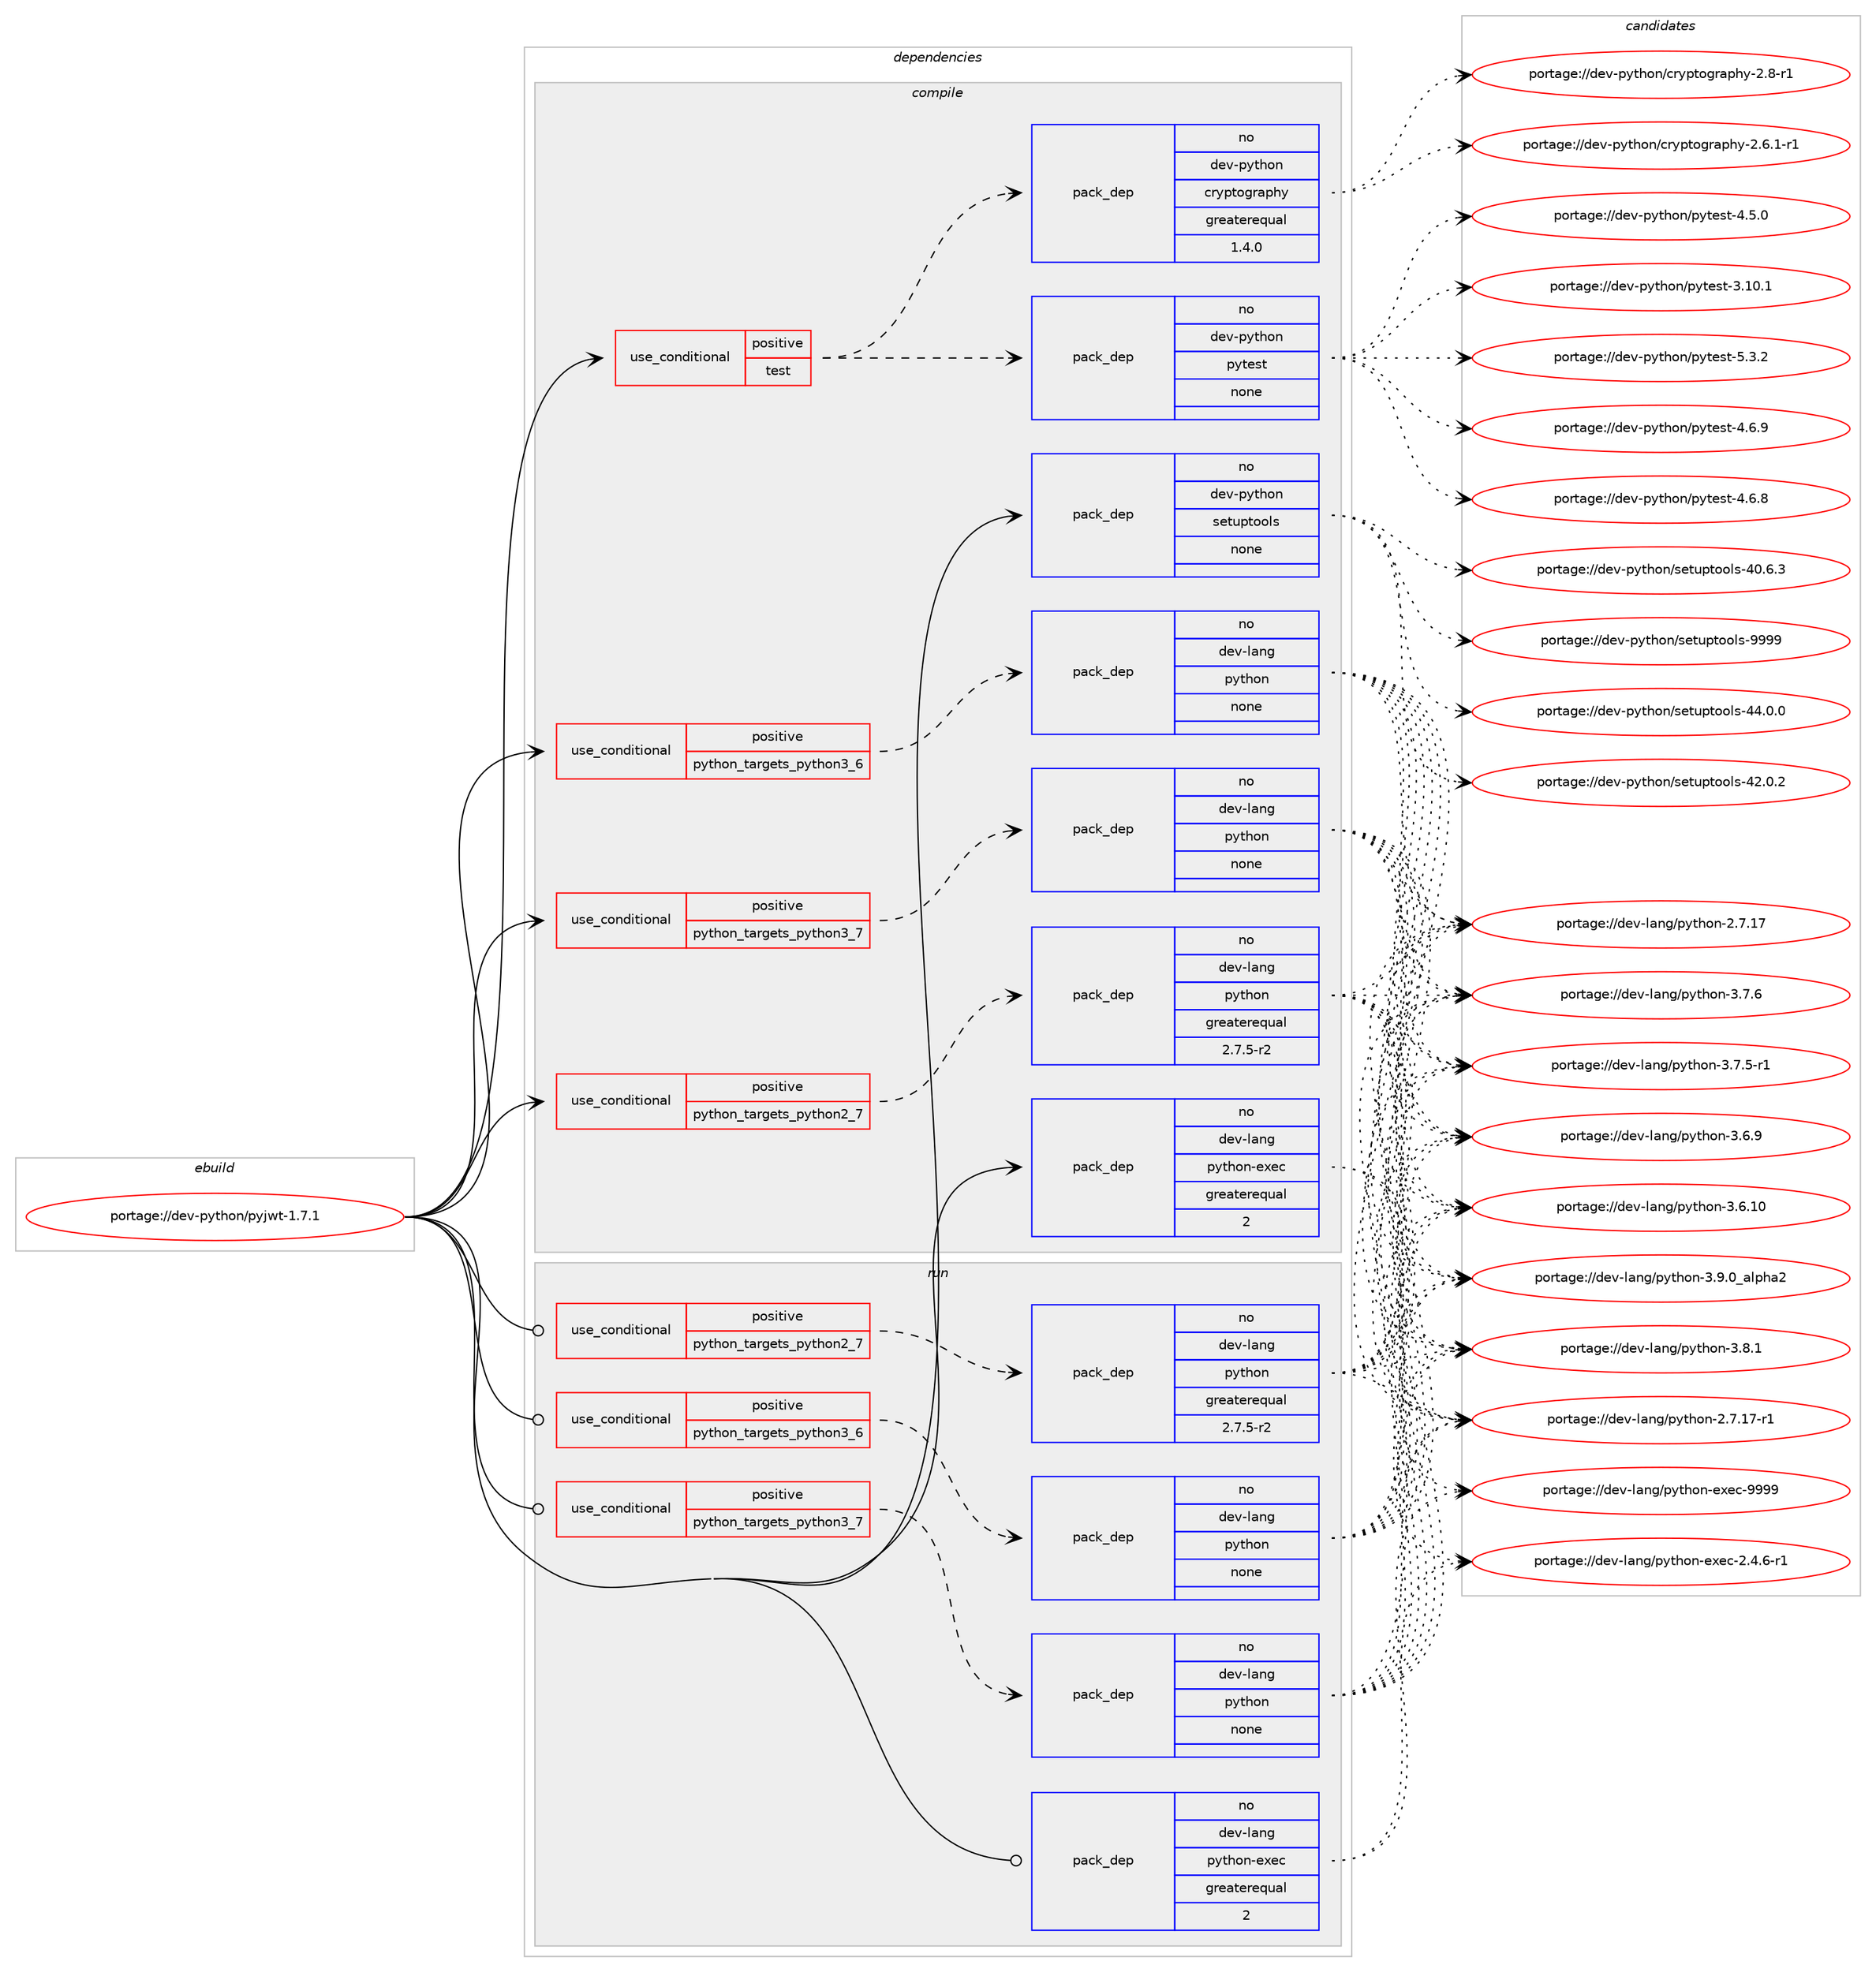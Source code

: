 digraph prolog {

# *************
# Graph options
# *************

newrank=true;
concentrate=true;
compound=true;
graph [rankdir=LR,fontname=Helvetica,fontsize=10,ranksep=1.5];#, ranksep=2.5, nodesep=0.2];
edge  [arrowhead=vee];
node  [fontname=Helvetica,fontsize=10];

# **********
# The ebuild
# **********

subgraph cluster_leftcol {
color=gray;
label=<<i>ebuild</i>>;
id [label="portage://dev-python/pyjwt-1.7.1", color=red, width=4, href="../dev-python/pyjwt-1.7.1.svg"];
}

# ****************
# The dependencies
# ****************

subgraph cluster_midcol {
color=gray;
label=<<i>dependencies</i>>;
subgraph cluster_compile {
fillcolor="#eeeeee";
style=filled;
label=<<i>compile</i>>;
subgraph cond109192 {
dependency437221 [label=<<TABLE BORDER="0" CELLBORDER="1" CELLSPACING="0" CELLPADDING="4"><TR><TD ROWSPAN="3" CELLPADDING="10">use_conditional</TD></TR><TR><TD>positive</TD></TR><TR><TD>python_targets_python2_7</TD></TR></TABLE>>, shape=none, color=red];
subgraph pack323094 {
dependency437222 [label=<<TABLE BORDER="0" CELLBORDER="1" CELLSPACING="0" CELLPADDING="4" WIDTH="220"><TR><TD ROWSPAN="6" CELLPADDING="30">pack_dep</TD></TR><TR><TD WIDTH="110">no</TD></TR><TR><TD>dev-lang</TD></TR><TR><TD>python</TD></TR><TR><TD>greaterequal</TD></TR><TR><TD>2.7.5-r2</TD></TR></TABLE>>, shape=none, color=blue];
}
dependency437221:e -> dependency437222:w [weight=20,style="dashed",arrowhead="vee"];
}
id:e -> dependency437221:w [weight=20,style="solid",arrowhead="vee"];
subgraph cond109193 {
dependency437223 [label=<<TABLE BORDER="0" CELLBORDER="1" CELLSPACING="0" CELLPADDING="4"><TR><TD ROWSPAN="3" CELLPADDING="10">use_conditional</TD></TR><TR><TD>positive</TD></TR><TR><TD>python_targets_python3_6</TD></TR></TABLE>>, shape=none, color=red];
subgraph pack323095 {
dependency437224 [label=<<TABLE BORDER="0" CELLBORDER="1" CELLSPACING="0" CELLPADDING="4" WIDTH="220"><TR><TD ROWSPAN="6" CELLPADDING="30">pack_dep</TD></TR><TR><TD WIDTH="110">no</TD></TR><TR><TD>dev-lang</TD></TR><TR><TD>python</TD></TR><TR><TD>none</TD></TR><TR><TD></TD></TR></TABLE>>, shape=none, color=blue];
}
dependency437223:e -> dependency437224:w [weight=20,style="dashed",arrowhead="vee"];
}
id:e -> dependency437223:w [weight=20,style="solid",arrowhead="vee"];
subgraph cond109194 {
dependency437225 [label=<<TABLE BORDER="0" CELLBORDER="1" CELLSPACING="0" CELLPADDING="4"><TR><TD ROWSPAN="3" CELLPADDING="10">use_conditional</TD></TR><TR><TD>positive</TD></TR><TR><TD>python_targets_python3_7</TD></TR></TABLE>>, shape=none, color=red];
subgraph pack323096 {
dependency437226 [label=<<TABLE BORDER="0" CELLBORDER="1" CELLSPACING="0" CELLPADDING="4" WIDTH="220"><TR><TD ROWSPAN="6" CELLPADDING="30">pack_dep</TD></TR><TR><TD WIDTH="110">no</TD></TR><TR><TD>dev-lang</TD></TR><TR><TD>python</TD></TR><TR><TD>none</TD></TR><TR><TD></TD></TR></TABLE>>, shape=none, color=blue];
}
dependency437225:e -> dependency437226:w [weight=20,style="dashed",arrowhead="vee"];
}
id:e -> dependency437225:w [weight=20,style="solid",arrowhead="vee"];
subgraph cond109195 {
dependency437227 [label=<<TABLE BORDER="0" CELLBORDER="1" CELLSPACING="0" CELLPADDING="4"><TR><TD ROWSPAN="3" CELLPADDING="10">use_conditional</TD></TR><TR><TD>positive</TD></TR><TR><TD>test</TD></TR></TABLE>>, shape=none, color=red];
subgraph pack323097 {
dependency437228 [label=<<TABLE BORDER="0" CELLBORDER="1" CELLSPACING="0" CELLPADDING="4" WIDTH="220"><TR><TD ROWSPAN="6" CELLPADDING="30">pack_dep</TD></TR><TR><TD WIDTH="110">no</TD></TR><TR><TD>dev-python</TD></TR><TR><TD>cryptography</TD></TR><TR><TD>greaterequal</TD></TR><TR><TD>1.4.0</TD></TR></TABLE>>, shape=none, color=blue];
}
dependency437227:e -> dependency437228:w [weight=20,style="dashed",arrowhead="vee"];
subgraph pack323098 {
dependency437229 [label=<<TABLE BORDER="0" CELLBORDER="1" CELLSPACING="0" CELLPADDING="4" WIDTH="220"><TR><TD ROWSPAN="6" CELLPADDING="30">pack_dep</TD></TR><TR><TD WIDTH="110">no</TD></TR><TR><TD>dev-python</TD></TR><TR><TD>pytest</TD></TR><TR><TD>none</TD></TR><TR><TD></TD></TR></TABLE>>, shape=none, color=blue];
}
dependency437227:e -> dependency437229:w [weight=20,style="dashed",arrowhead="vee"];
}
id:e -> dependency437227:w [weight=20,style="solid",arrowhead="vee"];
subgraph pack323099 {
dependency437230 [label=<<TABLE BORDER="0" CELLBORDER="1" CELLSPACING="0" CELLPADDING="4" WIDTH="220"><TR><TD ROWSPAN="6" CELLPADDING="30">pack_dep</TD></TR><TR><TD WIDTH="110">no</TD></TR><TR><TD>dev-lang</TD></TR><TR><TD>python-exec</TD></TR><TR><TD>greaterequal</TD></TR><TR><TD>2</TD></TR></TABLE>>, shape=none, color=blue];
}
id:e -> dependency437230:w [weight=20,style="solid",arrowhead="vee"];
subgraph pack323100 {
dependency437231 [label=<<TABLE BORDER="0" CELLBORDER="1" CELLSPACING="0" CELLPADDING="4" WIDTH="220"><TR><TD ROWSPAN="6" CELLPADDING="30">pack_dep</TD></TR><TR><TD WIDTH="110">no</TD></TR><TR><TD>dev-python</TD></TR><TR><TD>setuptools</TD></TR><TR><TD>none</TD></TR><TR><TD></TD></TR></TABLE>>, shape=none, color=blue];
}
id:e -> dependency437231:w [weight=20,style="solid",arrowhead="vee"];
}
subgraph cluster_compileandrun {
fillcolor="#eeeeee";
style=filled;
label=<<i>compile and run</i>>;
}
subgraph cluster_run {
fillcolor="#eeeeee";
style=filled;
label=<<i>run</i>>;
subgraph cond109196 {
dependency437232 [label=<<TABLE BORDER="0" CELLBORDER="1" CELLSPACING="0" CELLPADDING="4"><TR><TD ROWSPAN="3" CELLPADDING="10">use_conditional</TD></TR><TR><TD>positive</TD></TR><TR><TD>python_targets_python2_7</TD></TR></TABLE>>, shape=none, color=red];
subgraph pack323101 {
dependency437233 [label=<<TABLE BORDER="0" CELLBORDER="1" CELLSPACING="0" CELLPADDING="4" WIDTH="220"><TR><TD ROWSPAN="6" CELLPADDING="30">pack_dep</TD></TR><TR><TD WIDTH="110">no</TD></TR><TR><TD>dev-lang</TD></TR><TR><TD>python</TD></TR><TR><TD>greaterequal</TD></TR><TR><TD>2.7.5-r2</TD></TR></TABLE>>, shape=none, color=blue];
}
dependency437232:e -> dependency437233:w [weight=20,style="dashed",arrowhead="vee"];
}
id:e -> dependency437232:w [weight=20,style="solid",arrowhead="odot"];
subgraph cond109197 {
dependency437234 [label=<<TABLE BORDER="0" CELLBORDER="1" CELLSPACING="0" CELLPADDING="4"><TR><TD ROWSPAN="3" CELLPADDING="10">use_conditional</TD></TR><TR><TD>positive</TD></TR><TR><TD>python_targets_python3_6</TD></TR></TABLE>>, shape=none, color=red];
subgraph pack323102 {
dependency437235 [label=<<TABLE BORDER="0" CELLBORDER="1" CELLSPACING="0" CELLPADDING="4" WIDTH="220"><TR><TD ROWSPAN="6" CELLPADDING="30">pack_dep</TD></TR><TR><TD WIDTH="110">no</TD></TR><TR><TD>dev-lang</TD></TR><TR><TD>python</TD></TR><TR><TD>none</TD></TR><TR><TD></TD></TR></TABLE>>, shape=none, color=blue];
}
dependency437234:e -> dependency437235:w [weight=20,style="dashed",arrowhead="vee"];
}
id:e -> dependency437234:w [weight=20,style="solid",arrowhead="odot"];
subgraph cond109198 {
dependency437236 [label=<<TABLE BORDER="0" CELLBORDER="1" CELLSPACING="0" CELLPADDING="4"><TR><TD ROWSPAN="3" CELLPADDING="10">use_conditional</TD></TR><TR><TD>positive</TD></TR><TR><TD>python_targets_python3_7</TD></TR></TABLE>>, shape=none, color=red];
subgraph pack323103 {
dependency437237 [label=<<TABLE BORDER="0" CELLBORDER="1" CELLSPACING="0" CELLPADDING="4" WIDTH="220"><TR><TD ROWSPAN="6" CELLPADDING="30">pack_dep</TD></TR><TR><TD WIDTH="110">no</TD></TR><TR><TD>dev-lang</TD></TR><TR><TD>python</TD></TR><TR><TD>none</TD></TR><TR><TD></TD></TR></TABLE>>, shape=none, color=blue];
}
dependency437236:e -> dependency437237:w [weight=20,style="dashed",arrowhead="vee"];
}
id:e -> dependency437236:w [weight=20,style="solid",arrowhead="odot"];
subgraph pack323104 {
dependency437238 [label=<<TABLE BORDER="0" CELLBORDER="1" CELLSPACING="0" CELLPADDING="4" WIDTH="220"><TR><TD ROWSPAN="6" CELLPADDING="30">pack_dep</TD></TR><TR><TD WIDTH="110">no</TD></TR><TR><TD>dev-lang</TD></TR><TR><TD>python-exec</TD></TR><TR><TD>greaterequal</TD></TR><TR><TD>2</TD></TR></TABLE>>, shape=none, color=blue];
}
id:e -> dependency437238:w [weight=20,style="solid",arrowhead="odot"];
}
}

# **************
# The candidates
# **************

subgraph cluster_choices {
rank=same;
color=gray;
label=<<i>candidates</i>>;

subgraph choice323094 {
color=black;
nodesep=1;
choice10010111845108971101034711212111610411111045514657464895971081121049750 [label="portage://dev-lang/python-3.9.0_alpha2", color=red, width=4,href="../dev-lang/python-3.9.0_alpha2.svg"];
choice100101118451089711010347112121116104111110455146564649 [label="portage://dev-lang/python-3.8.1", color=red, width=4,href="../dev-lang/python-3.8.1.svg"];
choice100101118451089711010347112121116104111110455146554654 [label="portage://dev-lang/python-3.7.6", color=red, width=4,href="../dev-lang/python-3.7.6.svg"];
choice1001011184510897110103471121211161041111104551465546534511449 [label="portage://dev-lang/python-3.7.5-r1", color=red, width=4,href="../dev-lang/python-3.7.5-r1.svg"];
choice100101118451089711010347112121116104111110455146544657 [label="portage://dev-lang/python-3.6.9", color=red, width=4,href="../dev-lang/python-3.6.9.svg"];
choice10010111845108971101034711212111610411111045514654464948 [label="portage://dev-lang/python-3.6.10", color=red, width=4,href="../dev-lang/python-3.6.10.svg"];
choice100101118451089711010347112121116104111110455046554649554511449 [label="portage://dev-lang/python-2.7.17-r1", color=red, width=4,href="../dev-lang/python-2.7.17-r1.svg"];
choice10010111845108971101034711212111610411111045504655464955 [label="portage://dev-lang/python-2.7.17", color=red, width=4,href="../dev-lang/python-2.7.17.svg"];
dependency437222:e -> choice10010111845108971101034711212111610411111045514657464895971081121049750:w [style=dotted,weight="100"];
dependency437222:e -> choice100101118451089711010347112121116104111110455146564649:w [style=dotted,weight="100"];
dependency437222:e -> choice100101118451089711010347112121116104111110455146554654:w [style=dotted,weight="100"];
dependency437222:e -> choice1001011184510897110103471121211161041111104551465546534511449:w [style=dotted,weight="100"];
dependency437222:e -> choice100101118451089711010347112121116104111110455146544657:w [style=dotted,weight="100"];
dependency437222:e -> choice10010111845108971101034711212111610411111045514654464948:w [style=dotted,weight="100"];
dependency437222:e -> choice100101118451089711010347112121116104111110455046554649554511449:w [style=dotted,weight="100"];
dependency437222:e -> choice10010111845108971101034711212111610411111045504655464955:w [style=dotted,weight="100"];
}
subgraph choice323095 {
color=black;
nodesep=1;
choice10010111845108971101034711212111610411111045514657464895971081121049750 [label="portage://dev-lang/python-3.9.0_alpha2", color=red, width=4,href="../dev-lang/python-3.9.0_alpha2.svg"];
choice100101118451089711010347112121116104111110455146564649 [label="portage://dev-lang/python-3.8.1", color=red, width=4,href="../dev-lang/python-3.8.1.svg"];
choice100101118451089711010347112121116104111110455146554654 [label="portage://dev-lang/python-3.7.6", color=red, width=4,href="../dev-lang/python-3.7.6.svg"];
choice1001011184510897110103471121211161041111104551465546534511449 [label="portage://dev-lang/python-3.7.5-r1", color=red, width=4,href="../dev-lang/python-3.7.5-r1.svg"];
choice100101118451089711010347112121116104111110455146544657 [label="portage://dev-lang/python-3.6.9", color=red, width=4,href="../dev-lang/python-3.6.9.svg"];
choice10010111845108971101034711212111610411111045514654464948 [label="portage://dev-lang/python-3.6.10", color=red, width=4,href="../dev-lang/python-3.6.10.svg"];
choice100101118451089711010347112121116104111110455046554649554511449 [label="portage://dev-lang/python-2.7.17-r1", color=red, width=4,href="../dev-lang/python-2.7.17-r1.svg"];
choice10010111845108971101034711212111610411111045504655464955 [label="portage://dev-lang/python-2.7.17", color=red, width=4,href="../dev-lang/python-2.7.17.svg"];
dependency437224:e -> choice10010111845108971101034711212111610411111045514657464895971081121049750:w [style=dotted,weight="100"];
dependency437224:e -> choice100101118451089711010347112121116104111110455146564649:w [style=dotted,weight="100"];
dependency437224:e -> choice100101118451089711010347112121116104111110455146554654:w [style=dotted,weight="100"];
dependency437224:e -> choice1001011184510897110103471121211161041111104551465546534511449:w [style=dotted,weight="100"];
dependency437224:e -> choice100101118451089711010347112121116104111110455146544657:w [style=dotted,weight="100"];
dependency437224:e -> choice10010111845108971101034711212111610411111045514654464948:w [style=dotted,weight="100"];
dependency437224:e -> choice100101118451089711010347112121116104111110455046554649554511449:w [style=dotted,weight="100"];
dependency437224:e -> choice10010111845108971101034711212111610411111045504655464955:w [style=dotted,weight="100"];
}
subgraph choice323096 {
color=black;
nodesep=1;
choice10010111845108971101034711212111610411111045514657464895971081121049750 [label="portage://dev-lang/python-3.9.0_alpha2", color=red, width=4,href="../dev-lang/python-3.9.0_alpha2.svg"];
choice100101118451089711010347112121116104111110455146564649 [label="portage://dev-lang/python-3.8.1", color=red, width=4,href="../dev-lang/python-3.8.1.svg"];
choice100101118451089711010347112121116104111110455146554654 [label="portage://dev-lang/python-3.7.6", color=red, width=4,href="../dev-lang/python-3.7.6.svg"];
choice1001011184510897110103471121211161041111104551465546534511449 [label="portage://dev-lang/python-3.7.5-r1", color=red, width=4,href="../dev-lang/python-3.7.5-r1.svg"];
choice100101118451089711010347112121116104111110455146544657 [label="portage://dev-lang/python-3.6.9", color=red, width=4,href="../dev-lang/python-3.6.9.svg"];
choice10010111845108971101034711212111610411111045514654464948 [label="portage://dev-lang/python-3.6.10", color=red, width=4,href="../dev-lang/python-3.6.10.svg"];
choice100101118451089711010347112121116104111110455046554649554511449 [label="portage://dev-lang/python-2.7.17-r1", color=red, width=4,href="../dev-lang/python-2.7.17-r1.svg"];
choice10010111845108971101034711212111610411111045504655464955 [label="portage://dev-lang/python-2.7.17", color=red, width=4,href="../dev-lang/python-2.7.17.svg"];
dependency437226:e -> choice10010111845108971101034711212111610411111045514657464895971081121049750:w [style=dotted,weight="100"];
dependency437226:e -> choice100101118451089711010347112121116104111110455146564649:w [style=dotted,weight="100"];
dependency437226:e -> choice100101118451089711010347112121116104111110455146554654:w [style=dotted,weight="100"];
dependency437226:e -> choice1001011184510897110103471121211161041111104551465546534511449:w [style=dotted,weight="100"];
dependency437226:e -> choice100101118451089711010347112121116104111110455146544657:w [style=dotted,weight="100"];
dependency437226:e -> choice10010111845108971101034711212111610411111045514654464948:w [style=dotted,weight="100"];
dependency437226:e -> choice100101118451089711010347112121116104111110455046554649554511449:w [style=dotted,weight="100"];
dependency437226:e -> choice10010111845108971101034711212111610411111045504655464955:w [style=dotted,weight="100"];
}
subgraph choice323097 {
color=black;
nodesep=1;
choice10010111845112121116104111110479911412111211611110311497112104121455046564511449 [label="portage://dev-python/cryptography-2.8-r1", color=red, width=4,href="../dev-python/cryptography-2.8-r1.svg"];
choice100101118451121211161041111104799114121112116111103114971121041214550465446494511449 [label="portage://dev-python/cryptography-2.6.1-r1", color=red, width=4,href="../dev-python/cryptography-2.6.1-r1.svg"];
dependency437228:e -> choice10010111845112121116104111110479911412111211611110311497112104121455046564511449:w [style=dotted,weight="100"];
dependency437228:e -> choice100101118451121211161041111104799114121112116111103114971121041214550465446494511449:w [style=dotted,weight="100"];
}
subgraph choice323098 {
color=black;
nodesep=1;
choice1001011184511212111610411111047112121116101115116455346514650 [label="portage://dev-python/pytest-5.3.2", color=red, width=4,href="../dev-python/pytest-5.3.2.svg"];
choice1001011184511212111610411111047112121116101115116455246544657 [label="portage://dev-python/pytest-4.6.9", color=red, width=4,href="../dev-python/pytest-4.6.9.svg"];
choice1001011184511212111610411111047112121116101115116455246544656 [label="portage://dev-python/pytest-4.6.8", color=red, width=4,href="../dev-python/pytest-4.6.8.svg"];
choice1001011184511212111610411111047112121116101115116455246534648 [label="portage://dev-python/pytest-4.5.0", color=red, width=4,href="../dev-python/pytest-4.5.0.svg"];
choice100101118451121211161041111104711212111610111511645514649484649 [label="portage://dev-python/pytest-3.10.1", color=red, width=4,href="../dev-python/pytest-3.10.1.svg"];
dependency437229:e -> choice1001011184511212111610411111047112121116101115116455346514650:w [style=dotted,weight="100"];
dependency437229:e -> choice1001011184511212111610411111047112121116101115116455246544657:w [style=dotted,weight="100"];
dependency437229:e -> choice1001011184511212111610411111047112121116101115116455246544656:w [style=dotted,weight="100"];
dependency437229:e -> choice1001011184511212111610411111047112121116101115116455246534648:w [style=dotted,weight="100"];
dependency437229:e -> choice100101118451121211161041111104711212111610111511645514649484649:w [style=dotted,weight="100"];
}
subgraph choice323099 {
color=black;
nodesep=1;
choice10010111845108971101034711212111610411111045101120101994557575757 [label="portage://dev-lang/python-exec-9999", color=red, width=4,href="../dev-lang/python-exec-9999.svg"];
choice10010111845108971101034711212111610411111045101120101994550465246544511449 [label="portage://dev-lang/python-exec-2.4.6-r1", color=red, width=4,href="../dev-lang/python-exec-2.4.6-r1.svg"];
dependency437230:e -> choice10010111845108971101034711212111610411111045101120101994557575757:w [style=dotted,weight="100"];
dependency437230:e -> choice10010111845108971101034711212111610411111045101120101994550465246544511449:w [style=dotted,weight="100"];
}
subgraph choice323100 {
color=black;
nodesep=1;
choice10010111845112121116104111110471151011161171121161111111081154557575757 [label="portage://dev-python/setuptools-9999", color=red, width=4,href="../dev-python/setuptools-9999.svg"];
choice100101118451121211161041111104711510111611711211611111110811545525246484648 [label="portage://dev-python/setuptools-44.0.0", color=red, width=4,href="../dev-python/setuptools-44.0.0.svg"];
choice100101118451121211161041111104711510111611711211611111110811545525046484650 [label="portage://dev-python/setuptools-42.0.2", color=red, width=4,href="../dev-python/setuptools-42.0.2.svg"];
choice100101118451121211161041111104711510111611711211611111110811545524846544651 [label="portage://dev-python/setuptools-40.6.3", color=red, width=4,href="../dev-python/setuptools-40.6.3.svg"];
dependency437231:e -> choice10010111845112121116104111110471151011161171121161111111081154557575757:w [style=dotted,weight="100"];
dependency437231:e -> choice100101118451121211161041111104711510111611711211611111110811545525246484648:w [style=dotted,weight="100"];
dependency437231:e -> choice100101118451121211161041111104711510111611711211611111110811545525046484650:w [style=dotted,weight="100"];
dependency437231:e -> choice100101118451121211161041111104711510111611711211611111110811545524846544651:w [style=dotted,weight="100"];
}
subgraph choice323101 {
color=black;
nodesep=1;
choice10010111845108971101034711212111610411111045514657464895971081121049750 [label="portage://dev-lang/python-3.9.0_alpha2", color=red, width=4,href="../dev-lang/python-3.9.0_alpha2.svg"];
choice100101118451089711010347112121116104111110455146564649 [label="portage://dev-lang/python-3.8.1", color=red, width=4,href="../dev-lang/python-3.8.1.svg"];
choice100101118451089711010347112121116104111110455146554654 [label="portage://dev-lang/python-3.7.6", color=red, width=4,href="../dev-lang/python-3.7.6.svg"];
choice1001011184510897110103471121211161041111104551465546534511449 [label="portage://dev-lang/python-3.7.5-r1", color=red, width=4,href="../dev-lang/python-3.7.5-r1.svg"];
choice100101118451089711010347112121116104111110455146544657 [label="portage://dev-lang/python-3.6.9", color=red, width=4,href="../dev-lang/python-3.6.9.svg"];
choice10010111845108971101034711212111610411111045514654464948 [label="portage://dev-lang/python-3.6.10", color=red, width=4,href="../dev-lang/python-3.6.10.svg"];
choice100101118451089711010347112121116104111110455046554649554511449 [label="portage://dev-lang/python-2.7.17-r1", color=red, width=4,href="../dev-lang/python-2.7.17-r1.svg"];
choice10010111845108971101034711212111610411111045504655464955 [label="portage://dev-lang/python-2.7.17", color=red, width=4,href="../dev-lang/python-2.7.17.svg"];
dependency437233:e -> choice10010111845108971101034711212111610411111045514657464895971081121049750:w [style=dotted,weight="100"];
dependency437233:e -> choice100101118451089711010347112121116104111110455146564649:w [style=dotted,weight="100"];
dependency437233:e -> choice100101118451089711010347112121116104111110455146554654:w [style=dotted,weight="100"];
dependency437233:e -> choice1001011184510897110103471121211161041111104551465546534511449:w [style=dotted,weight="100"];
dependency437233:e -> choice100101118451089711010347112121116104111110455146544657:w [style=dotted,weight="100"];
dependency437233:e -> choice10010111845108971101034711212111610411111045514654464948:w [style=dotted,weight="100"];
dependency437233:e -> choice100101118451089711010347112121116104111110455046554649554511449:w [style=dotted,weight="100"];
dependency437233:e -> choice10010111845108971101034711212111610411111045504655464955:w [style=dotted,weight="100"];
}
subgraph choice323102 {
color=black;
nodesep=1;
choice10010111845108971101034711212111610411111045514657464895971081121049750 [label="portage://dev-lang/python-3.9.0_alpha2", color=red, width=4,href="../dev-lang/python-3.9.0_alpha2.svg"];
choice100101118451089711010347112121116104111110455146564649 [label="portage://dev-lang/python-3.8.1", color=red, width=4,href="../dev-lang/python-3.8.1.svg"];
choice100101118451089711010347112121116104111110455146554654 [label="portage://dev-lang/python-3.7.6", color=red, width=4,href="../dev-lang/python-3.7.6.svg"];
choice1001011184510897110103471121211161041111104551465546534511449 [label="portage://dev-lang/python-3.7.5-r1", color=red, width=4,href="../dev-lang/python-3.7.5-r1.svg"];
choice100101118451089711010347112121116104111110455146544657 [label="portage://dev-lang/python-3.6.9", color=red, width=4,href="../dev-lang/python-3.6.9.svg"];
choice10010111845108971101034711212111610411111045514654464948 [label="portage://dev-lang/python-3.6.10", color=red, width=4,href="../dev-lang/python-3.6.10.svg"];
choice100101118451089711010347112121116104111110455046554649554511449 [label="portage://dev-lang/python-2.7.17-r1", color=red, width=4,href="../dev-lang/python-2.7.17-r1.svg"];
choice10010111845108971101034711212111610411111045504655464955 [label="portage://dev-lang/python-2.7.17", color=red, width=4,href="../dev-lang/python-2.7.17.svg"];
dependency437235:e -> choice10010111845108971101034711212111610411111045514657464895971081121049750:w [style=dotted,weight="100"];
dependency437235:e -> choice100101118451089711010347112121116104111110455146564649:w [style=dotted,weight="100"];
dependency437235:e -> choice100101118451089711010347112121116104111110455146554654:w [style=dotted,weight="100"];
dependency437235:e -> choice1001011184510897110103471121211161041111104551465546534511449:w [style=dotted,weight="100"];
dependency437235:e -> choice100101118451089711010347112121116104111110455146544657:w [style=dotted,weight="100"];
dependency437235:e -> choice10010111845108971101034711212111610411111045514654464948:w [style=dotted,weight="100"];
dependency437235:e -> choice100101118451089711010347112121116104111110455046554649554511449:w [style=dotted,weight="100"];
dependency437235:e -> choice10010111845108971101034711212111610411111045504655464955:w [style=dotted,weight="100"];
}
subgraph choice323103 {
color=black;
nodesep=1;
choice10010111845108971101034711212111610411111045514657464895971081121049750 [label="portage://dev-lang/python-3.9.0_alpha2", color=red, width=4,href="../dev-lang/python-3.9.0_alpha2.svg"];
choice100101118451089711010347112121116104111110455146564649 [label="portage://dev-lang/python-3.8.1", color=red, width=4,href="../dev-lang/python-3.8.1.svg"];
choice100101118451089711010347112121116104111110455146554654 [label="portage://dev-lang/python-3.7.6", color=red, width=4,href="../dev-lang/python-3.7.6.svg"];
choice1001011184510897110103471121211161041111104551465546534511449 [label="portage://dev-lang/python-3.7.5-r1", color=red, width=4,href="../dev-lang/python-3.7.5-r1.svg"];
choice100101118451089711010347112121116104111110455146544657 [label="portage://dev-lang/python-3.6.9", color=red, width=4,href="../dev-lang/python-3.6.9.svg"];
choice10010111845108971101034711212111610411111045514654464948 [label="portage://dev-lang/python-3.6.10", color=red, width=4,href="../dev-lang/python-3.6.10.svg"];
choice100101118451089711010347112121116104111110455046554649554511449 [label="portage://dev-lang/python-2.7.17-r1", color=red, width=4,href="../dev-lang/python-2.7.17-r1.svg"];
choice10010111845108971101034711212111610411111045504655464955 [label="portage://dev-lang/python-2.7.17", color=red, width=4,href="../dev-lang/python-2.7.17.svg"];
dependency437237:e -> choice10010111845108971101034711212111610411111045514657464895971081121049750:w [style=dotted,weight="100"];
dependency437237:e -> choice100101118451089711010347112121116104111110455146564649:w [style=dotted,weight="100"];
dependency437237:e -> choice100101118451089711010347112121116104111110455146554654:w [style=dotted,weight="100"];
dependency437237:e -> choice1001011184510897110103471121211161041111104551465546534511449:w [style=dotted,weight="100"];
dependency437237:e -> choice100101118451089711010347112121116104111110455146544657:w [style=dotted,weight="100"];
dependency437237:e -> choice10010111845108971101034711212111610411111045514654464948:w [style=dotted,weight="100"];
dependency437237:e -> choice100101118451089711010347112121116104111110455046554649554511449:w [style=dotted,weight="100"];
dependency437237:e -> choice10010111845108971101034711212111610411111045504655464955:w [style=dotted,weight="100"];
}
subgraph choice323104 {
color=black;
nodesep=1;
choice10010111845108971101034711212111610411111045101120101994557575757 [label="portage://dev-lang/python-exec-9999", color=red, width=4,href="../dev-lang/python-exec-9999.svg"];
choice10010111845108971101034711212111610411111045101120101994550465246544511449 [label="portage://dev-lang/python-exec-2.4.6-r1", color=red, width=4,href="../dev-lang/python-exec-2.4.6-r1.svg"];
dependency437238:e -> choice10010111845108971101034711212111610411111045101120101994557575757:w [style=dotted,weight="100"];
dependency437238:e -> choice10010111845108971101034711212111610411111045101120101994550465246544511449:w [style=dotted,weight="100"];
}
}

}
